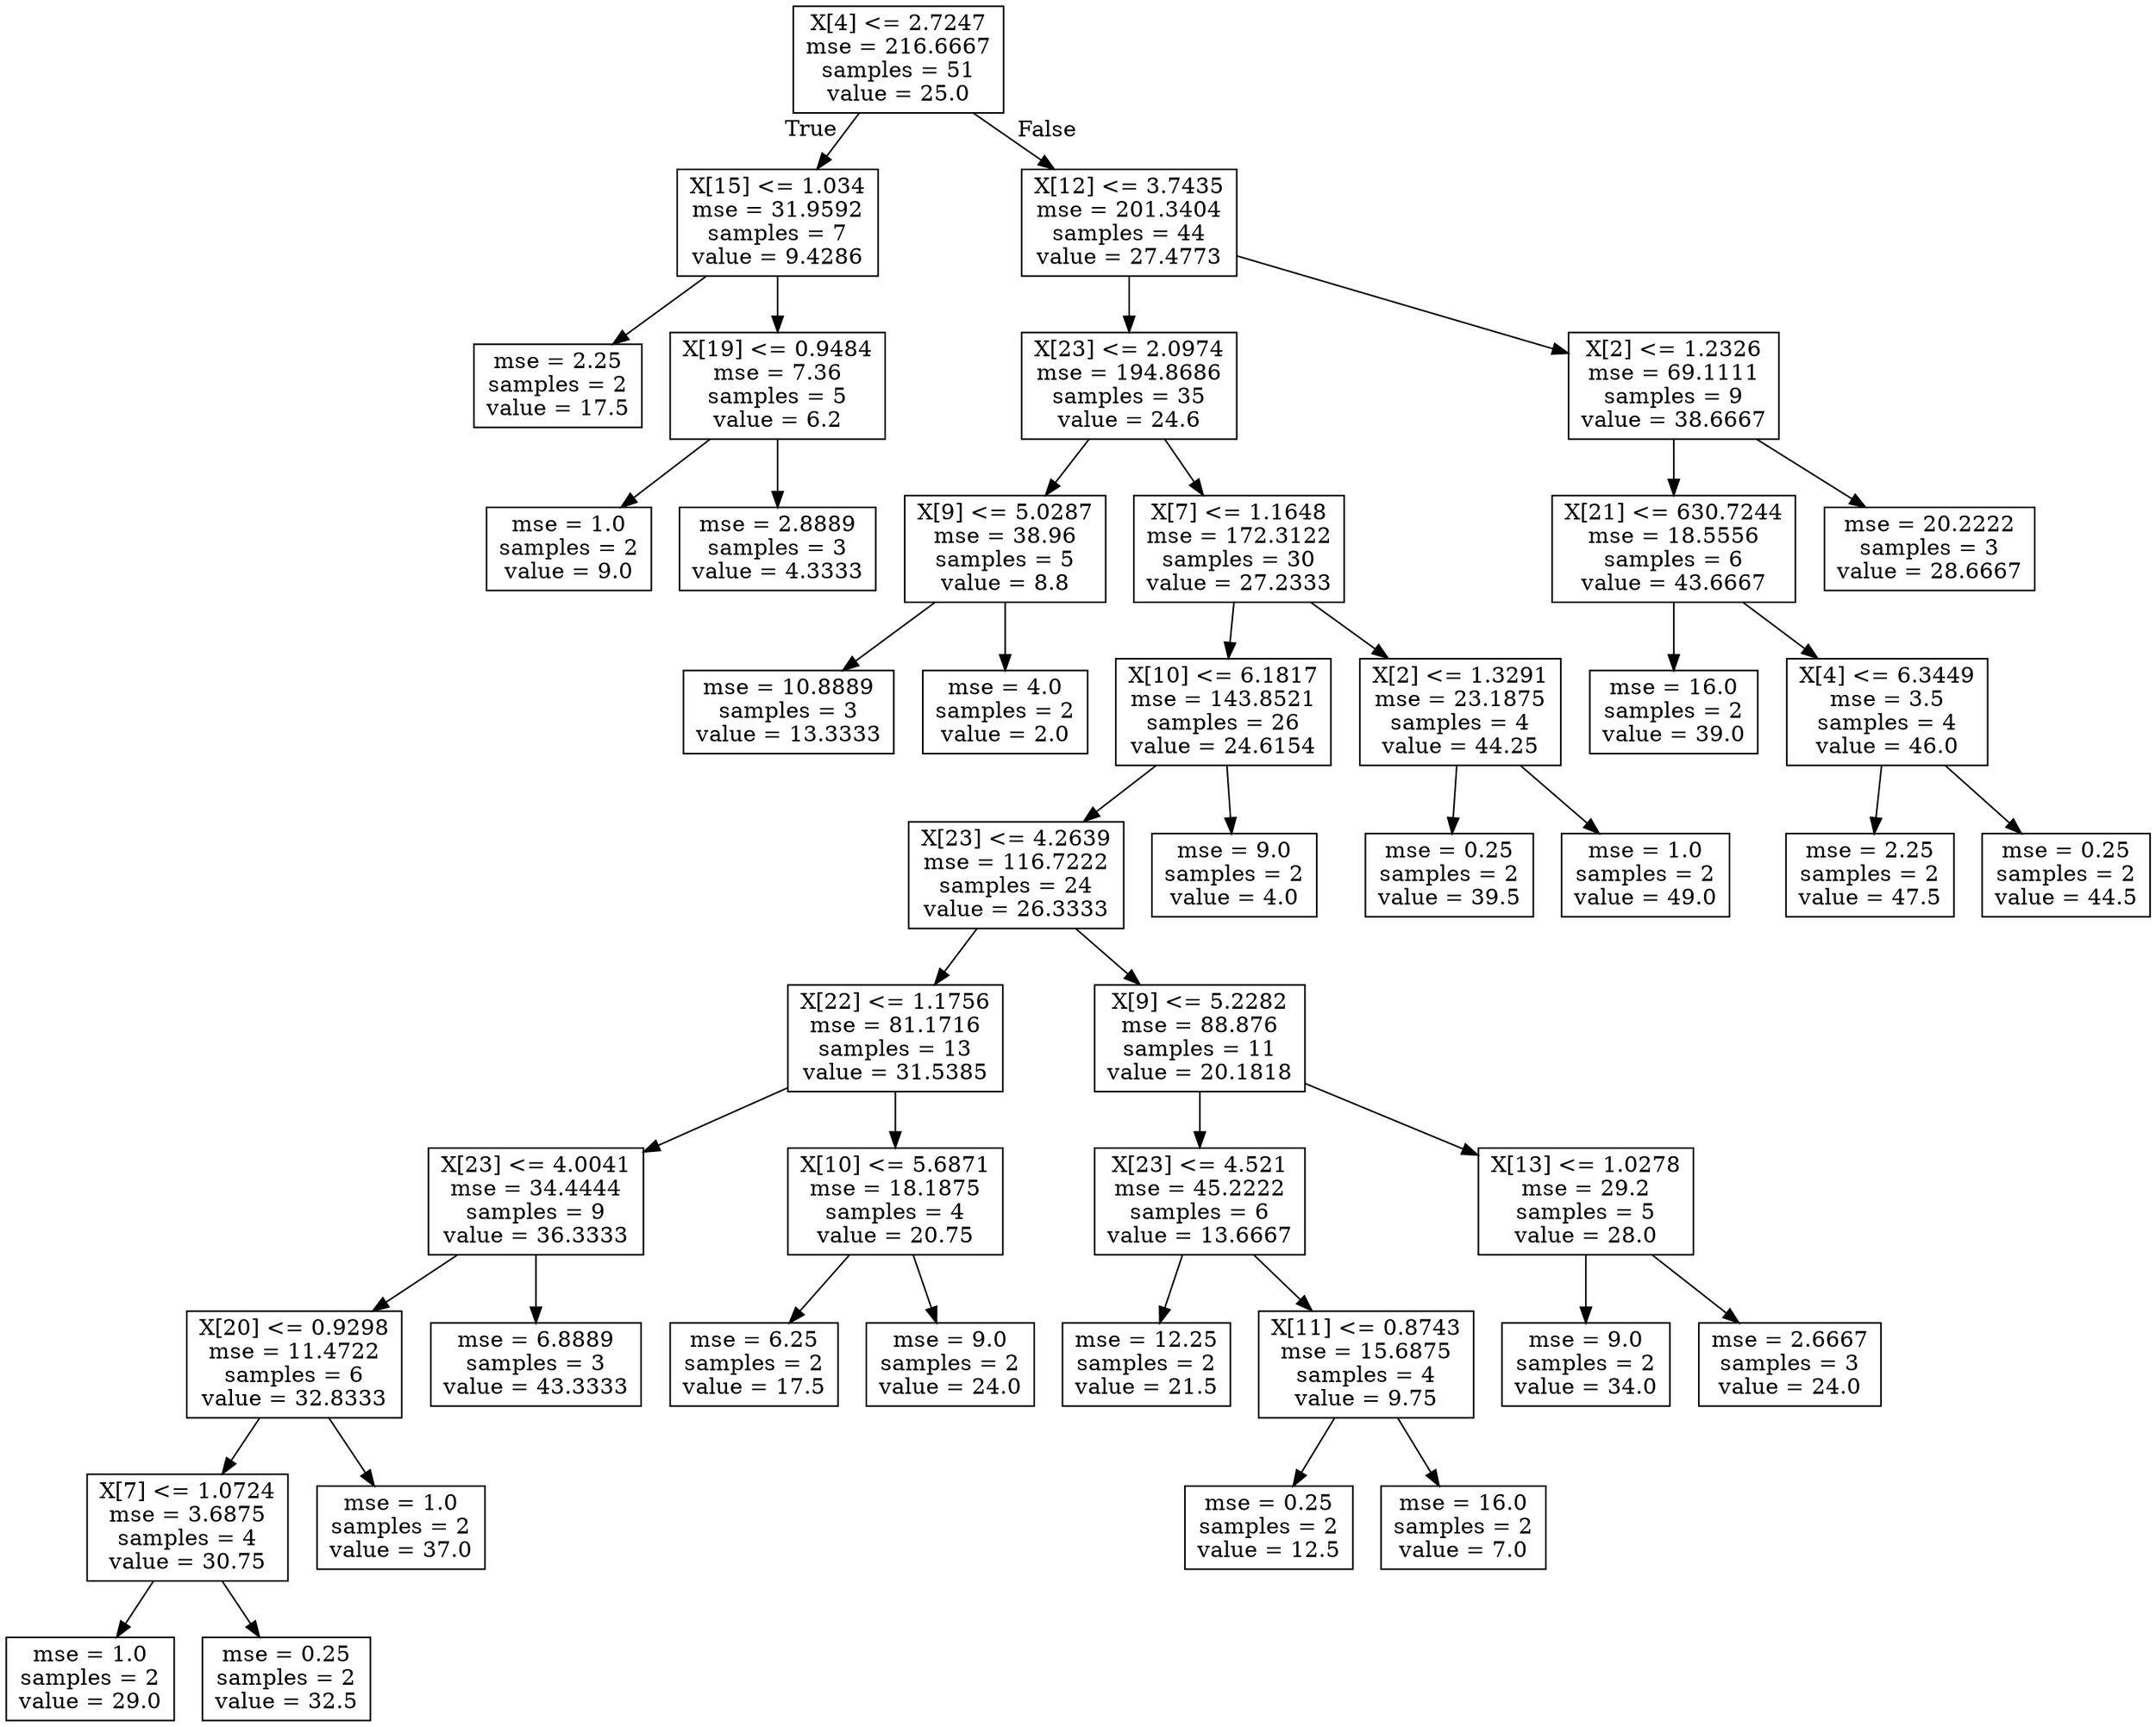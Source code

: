 digraph Tree {
node [shape=box] ;
0 [label="X[4] <= 2.7247\nmse = 216.6667\nsamples = 51\nvalue = 25.0"] ;
1 [label="X[15] <= 1.034\nmse = 31.9592\nsamples = 7\nvalue = 9.4286"] ;
0 -> 1 [labeldistance=2.5, labelangle=45, headlabel="True"] ;
2 [label="mse = 2.25\nsamples = 2\nvalue = 17.5"] ;
1 -> 2 ;
3 [label="X[19] <= 0.9484\nmse = 7.36\nsamples = 5\nvalue = 6.2"] ;
1 -> 3 ;
4 [label="mse = 1.0\nsamples = 2\nvalue = 9.0"] ;
3 -> 4 ;
5 [label="mse = 2.8889\nsamples = 3\nvalue = 4.3333"] ;
3 -> 5 ;
6 [label="X[12] <= 3.7435\nmse = 201.3404\nsamples = 44\nvalue = 27.4773"] ;
0 -> 6 [labeldistance=2.5, labelangle=-45, headlabel="False"] ;
7 [label="X[23] <= 2.0974\nmse = 194.8686\nsamples = 35\nvalue = 24.6"] ;
6 -> 7 ;
8 [label="X[9] <= 5.0287\nmse = 38.96\nsamples = 5\nvalue = 8.8"] ;
7 -> 8 ;
9 [label="mse = 10.8889\nsamples = 3\nvalue = 13.3333"] ;
8 -> 9 ;
10 [label="mse = 4.0\nsamples = 2\nvalue = 2.0"] ;
8 -> 10 ;
11 [label="X[7] <= 1.1648\nmse = 172.3122\nsamples = 30\nvalue = 27.2333"] ;
7 -> 11 ;
12 [label="X[10] <= 6.1817\nmse = 143.8521\nsamples = 26\nvalue = 24.6154"] ;
11 -> 12 ;
13 [label="X[23] <= 4.2639\nmse = 116.7222\nsamples = 24\nvalue = 26.3333"] ;
12 -> 13 ;
14 [label="X[22] <= 1.1756\nmse = 81.1716\nsamples = 13\nvalue = 31.5385"] ;
13 -> 14 ;
15 [label="X[23] <= 4.0041\nmse = 34.4444\nsamples = 9\nvalue = 36.3333"] ;
14 -> 15 ;
16 [label="X[20] <= 0.9298\nmse = 11.4722\nsamples = 6\nvalue = 32.8333"] ;
15 -> 16 ;
17 [label="X[7] <= 1.0724\nmse = 3.6875\nsamples = 4\nvalue = 30.75"] ;
16 -> 17 ;
18 [label="mse = 1.0\nsamples = 2\nvalue = 29.0"] ;
17 -> 18 ;
19 [label="mse = 0.25\nsamples = 2\nvalue = 32.5"] ;
17 -> 19 ;
20 [label="mse = 1.0\nsamples = 2\nvalue = 37.0"] ;
16 -> 20 ;
21 [label="mse = 6.8889\nsamples = 3\nvalue = 43.3333"] ;
15 -> 21 ;
22 [label="X[10] <= 5.6871\nmse = 18.1875\nsamples = 4\nvalue = 20.75"] ;
14 -> 22 ;
23 [label="mse = 6.25\nsamples = 2\nvalue = 17.5"] ;
22 -> 23 ;
24 [label="mse = 9.0\nsamples = 2\nvalue = 24.0"] ;
22 -> 24 ;
25 [label="X[9] <= 5.2282\nmse = 88.876\nsamples = 11\nvalue = 20.1818"] ;
13 -> 25 ;
26 [label="X[23] <= 4.521\nmse = 45.2222\nsamples = 6\nvalue = 13.6667"] ;
25 -> 26 ;
27 [label="mse = 12.25\nsamples = 2\nvalue = 21.5"] ;
26 -> 27 ;
28 [label="X[11] <= 0.8743\nmse = 15.6875\nsamples = 4\nvalue = 9.75"] ;
26 -> 28 ;
29 [label="mse = 0.25\nsamples = 2\nvalue = 12.5"] ;
28 -> 29 ;
30 [label="mse = 16.0\nsamples = 2\nvalue = 7.0"] ;
28 -> 30 ;
31 [label="X[13] <= 1.0278\nmse = 29.2\nsamples = 5\nvalue = 28.0"] ;
25 -> 31 ;
32 [label="mse = 9.0\nsamples = 2\nvalue = 34.0"] ;
31 -> 32 ;
33 [label="mse = 2.6667\nsamples = 3\nvalue = 24.0"] ;
31 -> 33 ;
34 [label="mse = 9.0\nsamples = 2\nvalue = 4.0"] ;
12 -> 34 ;
35 [label="X[2] <= 1.3291\nmse = 23.1875\nsamples = 4\nvalue = 44.25"] ;
11 -> 35 ;
36 [label="mse = 0.25\nsamples = 2\nvalue = 39.5"] ;
35 -> 36 ;
37 [label="mse = 1.0\nsamples = 2\nvalue = 49.0"] ;
35 -> 37 ;
38 [label="X[2] <= 1.2326\nmse = 69.1111\nsamples = 9\nvalue = 38.6667"] ;
6 -> 38 ;
39 [label="X[21] <= 630.7244\nmse = 18.5556\nsamples = 6\nvalue = 43.6667"] ;
38 -> 39 ;
40 [label="mse = 16.0\nsamples = 2\nvalue = 39.0"] ;
39 -> 40 ;
41 [label="X[4] <= 6.3449\nmse = 3.5\nsamples = 4\nvalue = 46.0"] ;
39 -> 41 ;
42 [label="mse = 2.25\nsamples = 2\nvalue = 47.5"] ;
41 -> 42 ;
43 [label="mse = 0.25\nsamples = 2\nvalue = 44.5"] ;
41 -> 43 ;
44 [label="mse = 20.2222\nsamples = 3\nvalue = 28.6667"] ;
38 -> 44 ;
}